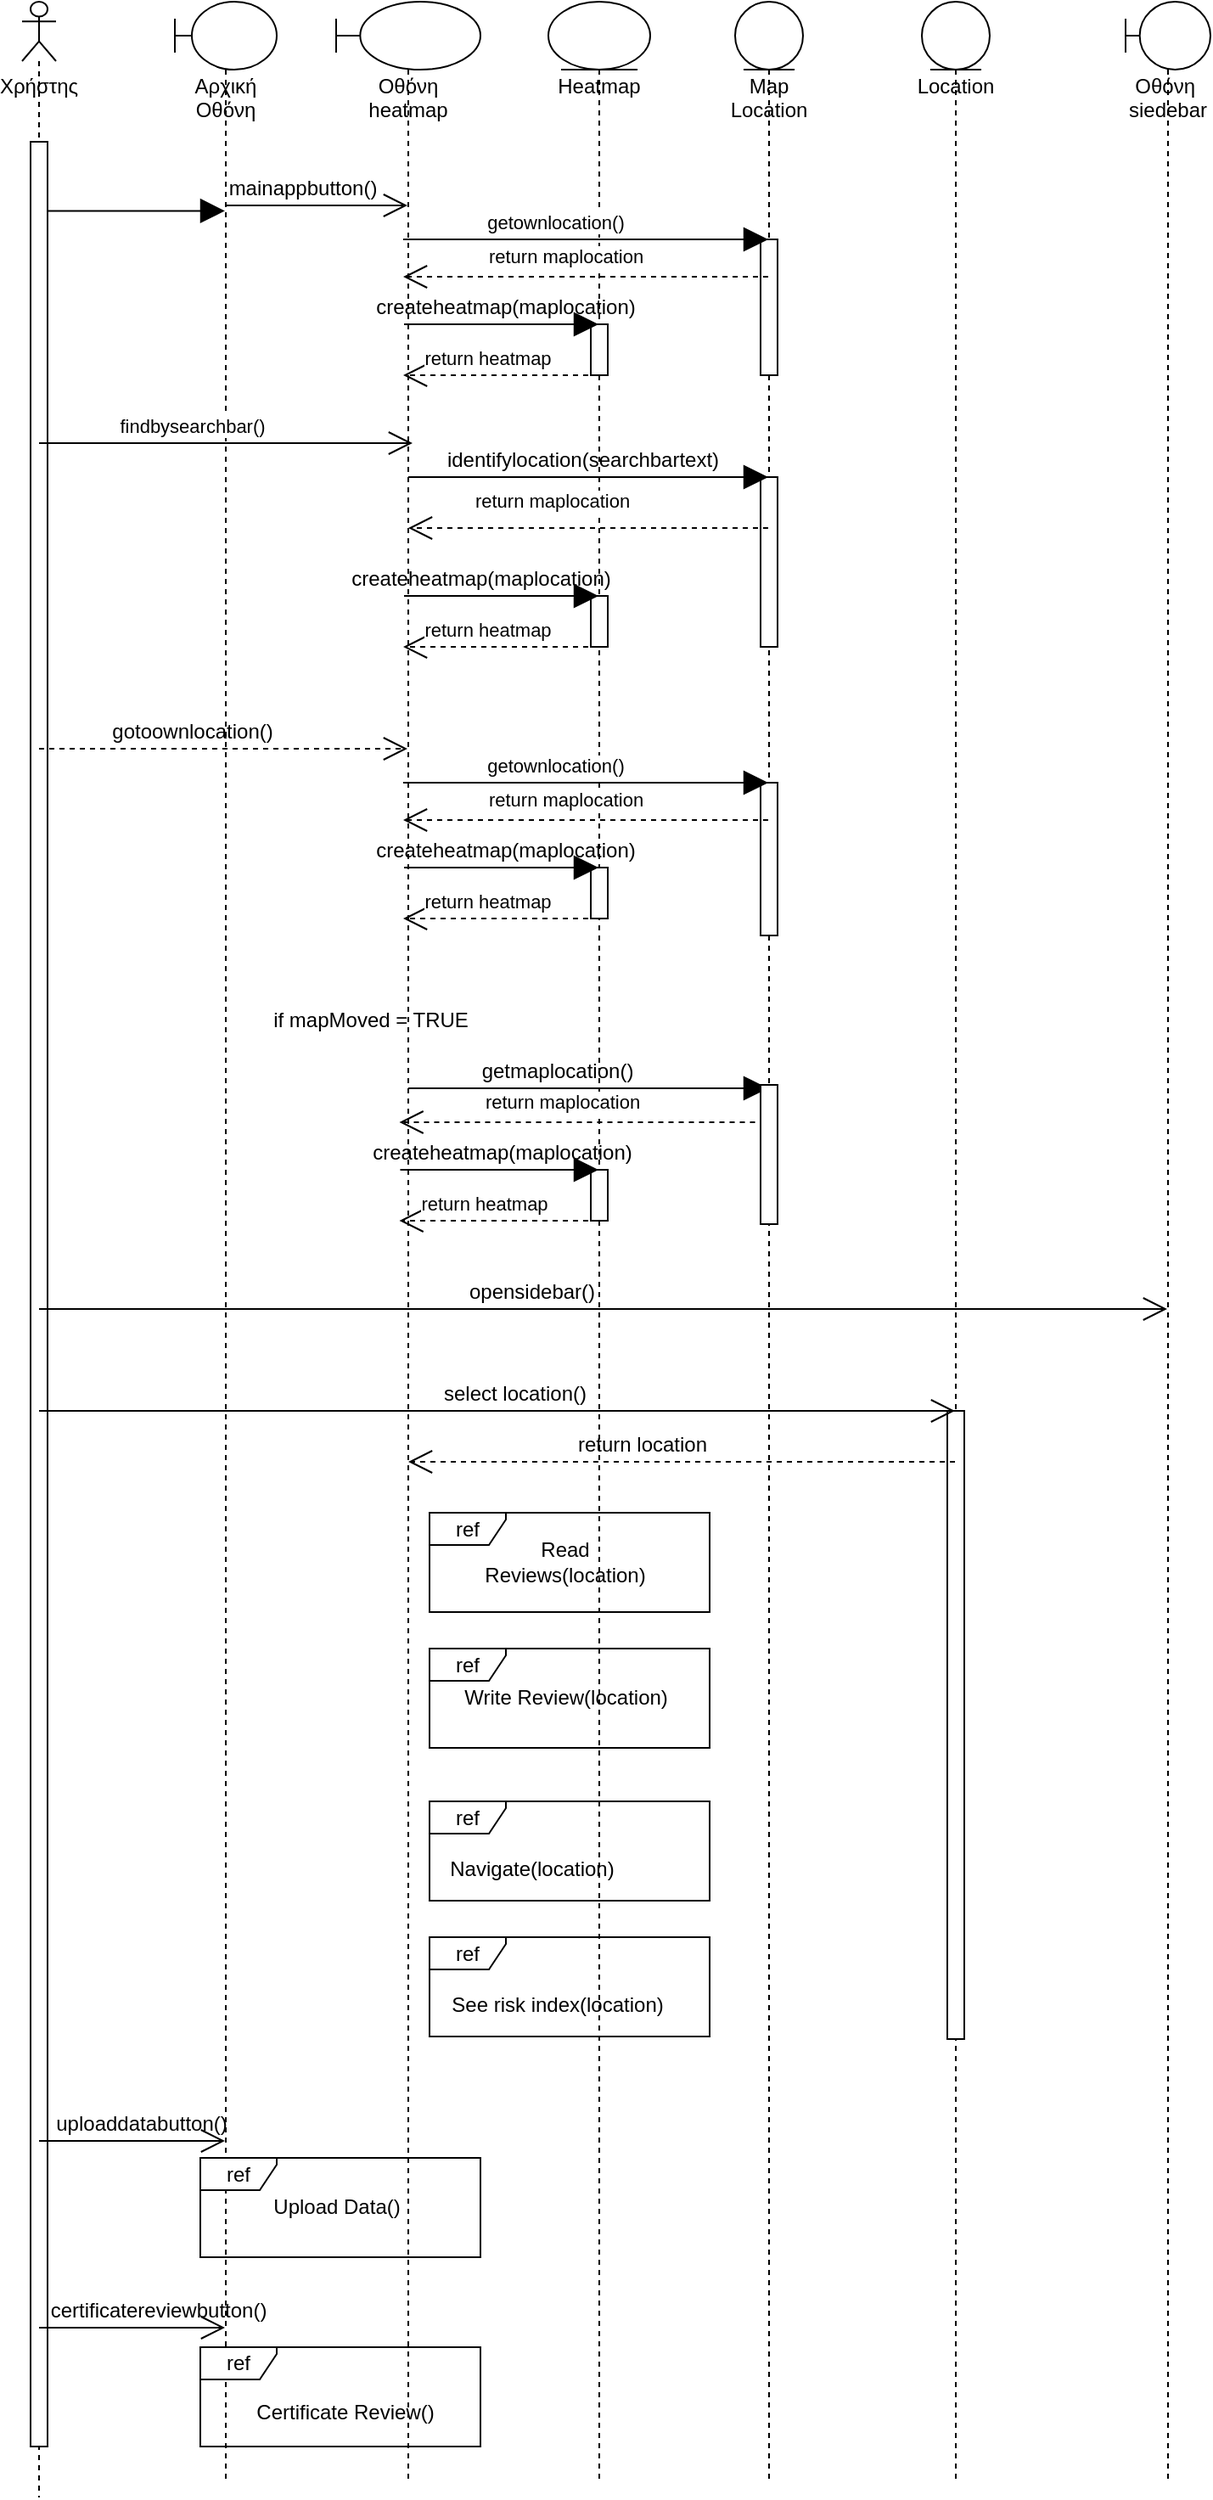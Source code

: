 <mxfile version="14.6.9" type="device"><diagram id="8qvN1NdJtSj9NhN4YR5J" name="Page-1"><mxGraphModel dx="868" dy="479" grid="1" gridSize="10" guides="1" tooltips="1" connect="1" arrows="1" fold="1" page="1" pageScale="1" pageWidth="1169" pageHeight="827" math="0" shadow="0"><root><mxCell id="0"/><mxCell id="1" parent="0"/><mxCell id="XR1-gn8QAT7jHDTC3Di5-2" value="Χρήστης" style="shape=umlLifeline;participant=umlActor;perimeter=lifelinePerimeter;whiteSpace=wrap;html=1;container=1;collapsible=0;recursiveResize=0;verticalAlign=top;spacingTop=36;outlineConnect=0;size=35;" vertex="1" parent="1"><mxGeometry x="70" y="120" width="20" height="1470" as="geometry"/></mxCell><mxCell id="XR1-gn8QAT7jHDTC3Di5-4" value="" style="html=1;points=[];perimeter=orthogonalPerimeter;" vertex="1" parent="XR1-gn8QAT7jHDTC3Di5-2"><mxGeometry x="5" y="82.5" width="10" height="1357.5" as="geometry"/></mxCell><mxCell id="XR1-gn8QAT7jHDTC3Di5-5" value="Αρχική Οθόνη" style="shape=umlLifeline;participant=umlBoundary;perimeter=lifelinePerimeter;whiteSpace=wrap;html=1;container=1;collapsible=0;recursiveResize=0;verticalAlign=top;spacingTop=36;outlineConnect=0;" vertex="1" parent="1"><mxGeometry x="160" y="120" width="60" height="1460" as="geometry"/></mxCell><mxCell id="XR1-gn8QAT7jHDTC3Di5-6" value="Οθόνη heatmap" style="shape=umlLifeline;participant=umlBoundary;perimeter=lifelinePerimeter;whiteSpace=wrap;html=1;container=1;collapsible=0;recursiveResize=0;verticalAlign=top;spacingTop=36;outlineConnect=0;" vertex="1" parent="1"><mxGeometry x="255" y="120" width="85" height="1460" as="geometry"/></mxCell><mxCell id="XR1-gn8QAT7jHDTC3Di5-100" value="ref" style="shape=umlFrame;whiteSpace=wrap;html=1;width=45;height=19;" vertex="1" parent="XR1-gn8QAT7jHDTC3Di5-6"><mxGeometry x="-80" y="1270" width="165" height="58.5" as="geometry"/></mxCell><mxCell id="XR1-gn8QAT7jHDTC3Di5-103" value="ref" style="shape=umlFrame;whiteSpace=wrap;html=1;width=45;height=19;" vertex="1" parent="XR1-gn8QAT7jHDTC3Di5-6"><mxGeometry x="-80" y="1381.5" width="165" height="58.5" as="geometry"/></mxCell><mxCell id="XR1-gn8QAT7jHDTC3Di5-10" value="Οθόνη&amp;nbsp; siedebar" style="shape=umlLifeline;participant=umlBoundary;perimeter=lifelinePerimeter;whiteSpace=wrap;html=1;container=1;collapsible=0;recursiveResize=0;verticalAlign=top;spacingTop=36;outlineConnect=0;" vertex="1" parent="1"><mxGeometry x="720" y="120" width="50" height="1460" as="geometry"/></mxCell><mxCell id="XR1-gn8QAT7jHDTC3Di5-13" value="" style="endArrow=block;endFill=1;endSize=12;html=1;exitX=1;exitY=0.03;exitDx=0;exitDy=0;exitPerimeter=0;" edge="1" parent="1" source="XR1-gn8QAT7jHDTC3Di5-4" target="XR1-gn8QAT7jHDTC3Di5-5"><mxGeometry width="160" relative="1" as="geometry"><mxPoint x="310" y="290" as="sourcePoint"/><mxPoint x="470" y="290" as="targetPoint"/></mxGeometry></mxCell><mxCell id="XR1-gn8QAT7jHDTC3Di5-14" value="" style="endArrow=open;endFill=1;endSize=12;html=1;" edge="1" parent="1" source="XR1-gn8QAT7jHDTC3Di5-5" target="XR1-gn8QAT7jHDTC3Di5-6"><mxGeometry width="160" relative="1" as="geometry"><mxPoint x="310" y="290" as="sourcePoint"/><mxPoint x="470" y="290" as="targetPoint"/><Array as="points"><mxPoint x="240" y="240"/></Array></mxGeometry></mxCell><mxCell id="XR1-gn8QAT7jHDTC3Di5-15" value="mainappbutton()" style="text;html=1;align=center;verticalAlign=middle;resizable=0;points=[];autosize=1;strokeColor=none;" vertex="1" parent="1"><mxGeometry x="180" y="220" width="110" height="20" as="geometry"/></mxCell><mxCell id="XR1-gn8QAT7jHDTC3Di5-19" value="Heatmap" style="shape=umlLifeline;participant=umlEntity;perimeter=lifelinePerimeter;whiteSpace=wrap;html=1;container=1;collapsible=0;recursiveResize=0;verticalAlign=top;spacingTop=36;outlineConnect=0;" vertex="1" parent="1"><mxGeometry x="380" y="120" width="60" height="1460" as="geometry"/></mxCell><mxCell id="XR1-gn8QAT7jHDTC3Di5-39" value="" style="html=1;points=[];perimeter=orthogonalPerimeter;" vertex="1" parent="XR1-gn8QAT7jHDTC3Di5-19"><mxGeometry x="25" y="510" width="10" height="30" as="geometry"/></mxCell><mxCell id="XR1-gn8QAT7jHDTC3Di5-61" value="getmaplocation()" style="text;html=1;align=center;verticalAlign=middle;resizable=0;points=[];autosize=1;strokeColor=none;" vertex="1" parent="XR1-gn8QAT7jHDTC3Di5-19"><mxGeometry x="-50" y="620" width="110" height="20" as="geometry"/></mxCell><mxCell id="XR1-gn8QAT7jHDTC3Di5-62" value="" style="html=1;points=[];perimeter=orthogonalPerimeter;" vertex="1" parent="XR1-gn8QAT7jHDTC3Di5-19"><mxGeometry x="25" y="190" width="10" height="30" as="geometry"/></mxCell><mxCell id="XR1-gn8QAT7jHDTC3Di5-49" value="" style="html=1;points=[];perimeter=orthogonalPerimeter;" vertex="1" parent="XR1-gn8QAT7jHDTC3Di5-19"><mxGeometry x="25" y="350" width="10" height="30" as="geometry"/></mxCell><mxCell id="XR1-gn8QAT7jHDTC3Di5-73" value="" style="html=1;points=[];perimeter=orthogonalPerimeter;" vertex="1" parent="XR1-gn8QAT7jHDTC3Di5-19"><mxGeometry x="25" y="688" width="10" height="30" as="geometry"/></mxCell><mxCell id="XR1-gn8QAT7jHDTC3Di5-20" value="Map Location" style="shape=umlLifeline;participant=umlEntity;perimeter=lifelinePerimeter;whiteSpace=wrap;html=1;container=1;collapsible=0;recursiveResize=0;verticalAlign=top;spacingTop=36;outlineConnect=0;" vertex="1" parent="1"><mxGeometry x="490" y="120" width="40" height="1460" as="geometry"/></mxCell><mxCell id="XR1-gn8QAT7jHDTC3Di5-31" value="" style="html=1;points=[];perimeter=orthogonalPerimeter;" vertex="1" parent="XR1-gn8QAT7jHDTC3Di5-20"><mxGeometry x="15" y="460" width="10" height="90" as="geometry"/></mxCell><mxCell id="XR1-gn8QAT7jHDTC3Di5-48" value="" style="html=1;points=[];perimeter=orthogonalPerimeter;" vertex="1" parent="XR1-gn8QAT7jHDTC3Di5-20"><mxGeometry x="15" y="280" width="10" height="100" as="geometry"/></mxCell><mxCell id="XR1-gn8QAT7jHDTC3Di5-21" value="Location" style="shape=umlLifeline;participant=umlEntity;perimeter=lifelinePerimeter;whiteSpace=wrap;html=1;container=1;collapsible=0;recursiveResize=0;verticalAlign=top;spacingTop=36;outlineConnect=0;" vertex="1" parent="1"><mxGeometry x="600" y="120" width="40" height="1460" as="geometry"/></mxCell><mxCell id="XR1-gn8QAT7jHDTC3Di5-91" value="" style="html=1;points=[];perimeter=orthogonalPerimeter;" vertex="1" parent="XR1-gn8QAT7jHDTC3Di5-21"><mxGeometry x="15" y="830" width="10" height="370" as="geometry"/></mxCell><mxCell id="XR1-gn8QAT7jHDTC3Di5-29" value="" style="endArrow=block;endFill=1;endSize=12;html=1;" edge="1" parent="1"><mxGeometry width="160" relative="1" as="geometry"><mxPoint x="294.5" y="580" as="sourcePoint"/><mxPoint x="509.5" y="580" as="targetPoint"/><Array as="points"><mxPoint x="350" y="580"/></Array></mxGeometry></mxCell><mxCell id="XR1-gn8QAT7jHDTC3Di5-30" value="getownlocation()" style="edgeLabel;html=1;align=center;verticalAlign=middle;resizable=0;points=[];" vertex="1" connectable="0" parent="XR1-gn8QAT7jHDTC3Di5-29"><mxGeometry x="-0.171" y="-2" relative="1" as="geometry"><mxPoint y="-12" as="offset"/></mxGeometry></mxCell><mxCell id="XR1-gn8QAT7jHDTC3Di5-32" value="" style="endArrow=open;endFill=1;endSize=12;html=1;dashed=1;" edge="1" parent="1" source="XR1-gn8QAT7jHDTC3Di5-20"><mxGeometry width="160" relative="1" as="geometry"><mxPoint x="360" y="640" as="sourcePoint"/><mxPoint x="294.5" y="602" as="targetPoint"/></mxGeometry></mxCell><mxCell id="XR1-gn8QAT7jHDTC3Di5-33" value="return maplocation" style="edgeLabel;html=1;align=center;verticalAlign=middle;resizable=0;points=[];" vertex="1" connectable="0" parent="XR1-gn8QAT7jHDTC3Di5-32"><mxGeometry x="-0.378" y="-2" relative="1" as="geometry"><mxPoint x="-53" y="-10" as="offset"/></mxGeometry></mxCell><mxCell id="XR1-gn8QAT7jHDTC3Di5-34" value="" style="endArrow=block;endFill=1;endSize=12;html=1;" edge="1" parent="1" target="XR1-gn8QAT7jHDTC3Di5-19"><mxGeometry width="160" relative="1" as="geometry"><mxPoint x="295" y="630" as="sourcePoint"/><mxPoint x="400" y="630" as="targetPoint"/><Array as="points"><mxPoint x="350" y="630"/><mxPoint x="380" y="630"/></Array></mxGeometry></mxCell><mxCell id="XR1-gn8QAT7jHDTC3Di5-37" value="createheatmap(maplocation)" style="text;html=1;strokeColor=none;fillColor=none;align=center;verticalAlign=middle;whiteSpace=wrap;" vertex="1" parent="1"><mxGeometry x="330" y="610" width="50" height="20" as="geometry"/></mxCell><mxCell id="XR1-gn8QAT7jHDTC3Di5-38" value="" style="endArrow=open;endFill=1;endSize=12;html=1;dashed=1;" edge="1" parent="1" source="XR1-gn8QAT7jHDTC3Di5-19"><mxGeometry width="160" relative="1" as="geometry"><mxPoint x="399.5" y="660" as="sourcePoint"/><mxPoint x="294.5" y="660" as="targetPoint"/><Array as="points"><mxPoint x="350" y="660"/></Array></mxGeometry></mxCell><mxCell id="XR1-gn8QAT7jHDTC3Di5-40" value="return heatmap" style="edgeLabel;html=1;align=center;verticalAlign=middle;resizable=0;points=[];" vertex="1" connectable="0" parent="XR1-gn8QAT7jHDTC3Di5-38"><mxGeometry x="0.286" y="4" relative="1" as="geometry"><mxPoint x="8" y="-14" as="offset"/></mxGeometry></mxCell><mxCell id="XR1-gn8QAT7jHDTC3Di5-41" value="" style="endArrow=open;endFill=1;endSize=12;html=1;" edge="1" parent="1"><mxGeometry width="160" relative="1" as="geometry"><mxPoint x="80" y="380" as="sourcePoint"/><mxPoint x="300" y="380" as="targetPoint"/><Array as="points"><mxPoint x="250" y="380"/></Array></mxGeometry></mxCell><mxCell id="XR1-gn8QAT7jHDTC3Di5-42" value="findbysearchbar()" style="edgeLabel;html=1;align=center;verticalAlign=middle;resizable=0;points=[];" vertex="1" connectable="0" parent="XR1-gn8QAT7jHDTC3Di5-41"><mxGeometry x="-0.345" y="-4" relative="1" as="geometry"><mxPoint x="18" y="-14" as="offset"/></mxGeometry></mxCell><mxCell id="XR1-gn8QAT7jHDTC3Di5-44" value="" style="endArrow=block;endFill=1;endSize=12;html=1;" edge="1" parent="1" source="XR1-gn8QAT7jHDTC3Di5-6" target="XR1-gn8QAT7jHDTC3Di5-20"><mxGeometry width="160" relative="1" as="geometry"><mxPoint x="360" y="380" as="sourcePoint"/><mxPoint x="510" y="380" as="targetPoint"/><Array as="points"><mxPoint x="370" y="400"/><mxPoint x="420" y="400"/><mxPoint x="470" y="400"/></Array></mxGeometry></mxCell><mxCell id="XR1-gn8QAT7jHDTC3Di5-45" value="identifylocation(searchbartext)" style="text;html=1;align=center;verticalAlign=middle;resizable=0;points=[];autosize=1;strokeColor=none;" vertex="1" parent="1"><mxGeometry x="310" y="380" width="180" height="20" as="geometry"/></mxCell><mxCell id="XR1-gn8QAT7jHDTC3Di5-46" value="" style="endArrow=open;endFill=1;endSize=12;html=1;dashed=1;" edge="1" parent="1" source="XR1-gn8QAT7jHDTC3Di5-20" target="XR1-gn8QAT7jHDTC3Di5-6"><mxGeometry width="160" relative="1" as="geometry"><mxPoint x="360" y="380" as="sourcePoint"/><mxPoint x="520" y="380" as="targetPoint"/><Array as="points"><mxPoint x="430" y="430"/><mxPoint x="370" y="430"/></Array></mxGeometry></mxCell><mxCell id="XR1-gn8QAT7jHDTC3Di5-47" value="return maplocation" style="edgeLabel;html=1;align=center;verticalAlign=middle;resizable=0;points=[];" vertex="1" connectable="0" parent="XR1-gn8QAT7jHDTC3Di5-46"><mxGeometry x="0.177" relative="1" as="geometry"><mxPoint x="-3" y="-16" as="offset"/></mxGeometry></mxCell><mxCell id="XR1-gn8QAT7jHDTC3Di5-50" value="" style="endArrow=block;endFill=1;endSize=12;html=1;" edge="1" parent="1" target="XR1-gn8QAT7jHDTC3Di5-19"><mxGeometry width="160" relative="1" as="geometry"><mxPoint x="295" y="470" as="sourcePoint"/><mxPoint x="400" y="470" as="targetPoint"/><Array as="points"><mxPoint x="350" y="470"/><mxPoint x="380" y="470"/></Array></mxGeometry></mxCell><mxCell id="XR1-gn8QAT7jHDTC3Di5-51" value="" style="endArrow=open;endFill=1;endSize=12;html=1;dashed=1;" edge="1" parent="1" source="XR1-gn8QAT7jHDTC3Di5-19"><mxGeometry width="160" relative="1" as="geometry"><mxPoint x="399.5" y="500" as="sourcePoint"/><mxPoint x="294.5" y="500" as="targetPoint"/><Array as="points"><mxPoint x="350" y="500"/></Array></mxGeometry></mxCell><mxCell id="XR1-gn8QAT7jHDTC3Di5-52" value="return heatmap" style="edgeLabel;html=1;align=center;verticalAlign=middle;resizable=0;points=[];" vertex="1" connectable="0" parent="XR1-gn8QAT7jHDTC3Di5-51"><mxGeometry x="0.286" y="4" relative="1" as="geometry"><mxPoint x="8" y="-14" as="offset"/></mxGeometry></mxCell><mxCell id="XR1-gn8QAT7jHDTC3Di5-53" value="createheatmap(maplocation)" style="text;html=1;align=center;verticalAlign=middle;resizable=0;points=[];autosize=1;strokeColor=none;" vertex="1" parent="1"><mxGeometry x="255" y="450" width="170" height="20" as="geometry"/></mxCell><mxCell id="XR1-gn8QAT7jHDTC3Di5-56" value="" style="endArrow=open;endFill=1;endSize=12;html=1;dashed=1;" edge="1" parent="1" source="XR1-gn8QAT7jHDTC3Di5-2" target="XR1-gn8QAT7jHDTC3Di5-6"><mxGeometry width="160" relative="1" as="geometry"><mxPoint x="360" y="510" as="sourcePoint"/><mxPoint x="520" y="510" as="targetPoint"/><Array as="points"><mxPoint x="240" y="560"/></Array></mxGeometry></mxCell><mxCell id="XR1-gn8QAT7jHDTC3Di5-57" value="gotoownlocation()" style="text;html=1;align=center;verticalAlign=middle;resizable=0;points=[];autosize=1;strokeColor=none;" vertex="1" parent="1"><mxGeometry x="115" y="540" width="110" height="20" as="geometry"/></mxCell><mxCell id="XR1-gn8QAT7jHDTC3Di5-58" value="if mapMoved = TRUE" style="text;html=1;align=center;verticalAlign=middle;resizable=0;points=[];autosize=1;strokeColor=none;" vertex="1" parent="1"><mxGeometry x="210" y="710" width="130" height="20" as="geometry"/></mxCell><mxCell id="XR1-gn8QAT7jHDTC3Di5-60" value="" style="endArrow=block;endFill=1;endSize=12;html=1;" edge="1" parent="1" source="XR1-gn8QAT7jHDTC3Di5-6" target="XR1-gn8QAT7jHDTC3Di5-20"><mxGeometry width="160" relative="1" as="geometry"><mxPoint x="360" y="720" as="sourcePoint"/><mxPoint x="520" y="720" as="targetPoint"/><Array as="points"><mxPoint x="440" y="760"/></Array></mxGeometry></mxCell><mxCell id="XR1-gn8QAT7jHDTC3Di5-63" value="" style="html=1;points=[];perimeter=orthogonalPerimeter;" vertex="1" parent="1"><mxGeometry x="505" y="260" width="10" height="80" as="geometry"/></mxCell><mxCell id="XR1-gn8QAT7jHDTC3Di5-64" value="" style="endArrow=block;endFill=1;endSize=12;html=1;" edge="1" parent="1"><mxGeometry width="160" relative="1" as="geometry"><mxPoint x="294.5" y="260" as="sourcePoint"/><mxPoint x="509.5" y="260" as="targetPoint"/><Array as="points"><mxPoint x="350" y="260"/></Array></mxGeometry></mxCell><mxCell id="XR1-gn8QAT7jHDTC3Di5-65" value="getownlocation()" style="edgeLabel;html=1;align=center;verticalAlign=middle;resizable=0;points=[];" vertex="1" connectable="0" parent="XR1-gn8QAT7jHDTC3Di5-64"><mxGeometry x="-0.171" y="-2" relative="1" as="geometry"><mxPoint y="-12" as="offset"/></mxGeometry></mxCell><mxCell id="XR1-gn8QAT7jHDTC3Di5-66" value="" style="endArrow=open;endFill=1;endSize=12;html=1;dashed=1;" edge="1" source="XR1-gn8QAT7jHDTC3Di5-20" parent="1"><mxGeometry width="160" relative="1" as="geometry"><mxPoint x="360" y="320" as="sourcePoint"/><mxPoint x="294.5" y="282" as="targetPoint"/></mxGeometry></mxCell><mxCell id="XR1-gn8QAT7jHDTC3Di5-67" value="return maplocation" style="edgeLabel;html=1;align=center;verticalAlign=middle;resizable=0;points=[];" vertex="1" connectable="0" parent="XR1-gn8QAT7jHDTC3Di5-66"><mxGeometry x="-0.378" y="-2" relative="1" as="geometry"><mxPoint x="-53" y="-10" as="offset"/></mxGeometry></mxCell><mxCell id="XR1-gn8QAT7jHDTC3Di5-68" value="" style="endArrow=block;endFill=1;endSize=12;html=1;" edge="1" parent="1" target="XR1-gn8QAT7jHDTC3Di5-19"><mxGeometry width="160" relative="1" as="geometry"><mxPoint x="295" y="310" as="sourcePoint"/><mxPoint x="400" y="310" as="targetPoint"/><Array as="points"><mxPoint x="350" y="310"/><mxPoint x="380" y="310"/></Array></mxGeometry></mxCell><mxCell id="XR1-gn8QAT7jHDTC3Di5-69" value="createheatmap(maplocation)" style="text;html=1;strokeColor=none;fillColor=none;align=center;verticalAlign=middle;whiteSpace=wrap;" vertex="1" parent="1"><mxGeometry x="330" y="290" width="50" height="20" as="geometry"/></mxCell><mxCell id="XR1-gn8QAT7jHDTC3Di5-70" value="" style="endArrow=open;endFill=1;endSize=12;html=1;dashed=1;" edge="1" parent="1" source="XR1-gn8QAT7jHDTC3Di5-19"><mxGeometry width="160" relative="1" as="geometry"><mxPoint x="400" y="340" as="sourcePoint"/><mxPoint x="294.5" y="340" as="targetPoint"/><Array as="points"><mxPoint x="350" y="340"/></Array></mxGeometry></mxCell><mxCell id="XR1-gn8QAT7jHDTC3Di5-71" value="return heatmap" style="edgeLabel;html=1;align=center;verticalAlign=middle;resizable=0;points=[];" vertex="1" connectable="0" parent="XR1-gn8QAT7jHDTC3Di5-70"><mxGeometry x="0.286" y="4" relative="1" as="geometry"><mxPoint x="8" y="-14" as="offset"/></mxGeometry></mxCell><mxCell id="XR1-gn8QAT7jHDTC3Di5-74" value="" style="endArrow=open;endFill=1;endSize=12;html=1;exitX=0.5;exitY=1.1;exitDx=0;exitDy=0;exitPerimeter=0;dashed=1;" edge="1" parent="1"><mxGeometry width="160" relative="1" as="geometry"><mxPoint x="507.75" y="780" as="sourcePoint"/><mxPoint x="292.25" y="780" as="targetPoint"/></mxGeometry></mxCell><mxCell id="XR1-gn8QAT7jHDTC3Di5-75" value="return maplocation" style="edgeLabel;html=1;align=center;verticalAlign=middle;resizable=0;points=[];" vertex="1" connectable="0" parent="XR1-gn8QAT7jHDTC3Di5-74"><mxGeometry x="-0.378" y="-2" relative="1" as="geometry"><mxPoint x="-53" y="-10" as="offset"/></mxGeometry></mxCell><mxCell id="XR1-gn8QAT7jHDTC3Di5-76" value="" style="endArrow=block;endFill=1;endSize=12;html=1;" edge="1" parent="1" target="XR1-gn8QAT7jHDTC3Di5-19"><mxGeometry width="160" relative="1" as="geometry"><mxPoint x="292.75" y="808" as="sourcePoint"/><mxPoint x="407.25" y="808" as="targetPoint"/><Array as="points"><mxPoint x="347.75" y="808"/><mxPoint x="377.75" y="808"/></Array></mxGeometry></mxCell><mxCell id="XR1-gn8QAT7jHDTC3Di5-77" value="createheatmap(maplocation)" style="text;html=1;strokeColor=none;fillColor=none;align=center;verticalAlign=middle;whiteSpace=wrap;" vertex="1" parent="1"><mxGeometry x="327.75" y="788" width="50" height="20" as="geometry"/></mxCell><mxCell id="XR1-gn8QAT7jHDTC3Di5-78" value="" style="endArrow=open;endFill=1;endSize=12;html=1;dashed=1;" edge="1" parent="1" source="XR1-gn8QAT7jHDTC3Di5-19"><mxGeometry width="160" relative="1" as="geometry"><mxPoint x="407.25" y="838" as="sourcePoint"/><mxPoint x="292.25" y="838" as="targetPoint"/><Array as="points"><mxPoint x="347.75" y="838"/></Array></mxGeometry></mxCell><mxCell id="XR1-gn8QAT7jHDTC3Di5-79" value="return heatmap" style="edgeLabel;html=1;align=center;verticalAlign=middle;resizable=0;points=[];" vertex="1" connectable="0" parent="XR1-gn8QAT7jHDTC3Di5-78"><mxGeometry x="0.286" y="4" relative="1" as="geometry"><mxPoint x="8" y="-14" as="offset"/></mxGeometry></mxCell><mxCell id="XR1-gn8QAT7jHDTC3Di5-80" value="" style="endArrow=open;endFill=1;endSize=12;html=1;" edge="1" parent="1" source="XR1-gn8QAT7jHDTC3Di5-2" target="XR1-gn8QAT7jHDTC3Di5-10"><mxGeometry width="160" relative="1" as="geometry"><mxPoint x="360" y="880" as="sourcePoint"/><mxPoint x="520" y="880" as="targetPoint"/><Array as="points"><mxPoint x="520" y="890"/></Array></mxGeometry></mxCell><mxCell id="XR1-gn8QAT7jHDTC3Di5-81" value="opensidebar()" style="text;html=1;align=center;verticalAlign=middle;resizable=0;points=[];autosize=1;strokeColor=none;" vertex="1" parent="1"><mxGeometry x="325" y="870" width="90" height="20" as="geometry"/></mxCell><mxCell id="XR1-gn8QAT7jHDTC3Di5-82" value="" style="endArrow=open;endFill=1;endSize=12;html=1;" edge="1" parent="1" source="XR1-gn8QAT7jHDTC3Di5-2" target="XR1-gn8QAT7jHDTC3Di5-21"><mxGeometry width="160" relative="1" as="geometry"><mxPoint x="360" y="920" as="sourcePoint"/><mxPoint x="520" y="920" as="targetPoint"/><Array as="points"><mxPoint x="530" y="950"/></Array></mxGeometry></mxCell><mxCell id="XR1-gn8QAT7jHDTC3Di5-83" value="select location()" style="text;html=1;align=center;verticalAlign=middle;resizable=0;points=[];autosize=1;strokeColor=none;" vertex="1" parent="1"><mxGeometry x="310" y="930" width="100" height="20" as="geometry"/></mxCell><mxCell id="XR1-gn8QAT7jHDTC3Di5-84" value="" style="endArrow=open;endFill=1;endSize=12;html=1;dashed=1;" edge="1" parent="1" source="XR1-gn8QAT7jHDTC3Di5-21" target="XR1-gn8QAT7jHDTC3Di5-6"><mxGeometry width="160" relative="1" as="geometry"><mxPoint x="430" y="1020" as="sourcePoint"/><mxPoint x="590" y="1020" as="targetPoint"/><Array as="points"><mxPoint x="540" y="980"/></Array></mxGeometry></mxCell><mxCell id="XR1-gn8QAT7jHDTC3Di5-85" value="return location" style="text;html=1;align=center;verticalAlign=middle;resizable=0;points=[];autosize=1;strokeColor=none;" vertex="1" parent="1"><mxGeometry x="390" y="960" width="90" height="20" as="geometry"/></mxCell><mxCell id="XR1-gn8QAT7jHDTC3Di5-87" value="Read Reviews(location)" style="text;html=1;strokeColor=none;fillColor=none;align=center;verticalAlign=middle;whiteSpace=wrap;rounded=0;" vertex="1" parent="1"><mxGeometry x="345" y="1019.25" width="90" height="40" as="geometry"/></mxCell><mxCell id="XR1-gn8QAT7jHDTC3Di5-86" value="ref" style="shape=umlFrame;whiteSpace=wrap;html=1;width=45;height=19;" vertex="1" parent="1"><mxGeometry x="310" y="1010" width="165" height="58.5" as="geometry"/></mxCell><mxCell id="XR1-gn8QAT7jHDTC3Di5-88" value="ref" style="shape=umlFrame;whiteSpace=wrap;html=1;width=45;height=19;" vertex="1" parent="1"><mxGeometry x="310" y="1090" width="165" height="58.5" as="geometry"/></mxCell><mxCell id="XR1-gn8QAT7jHDTC3Di5-89" value="ref" style="shape=umlFrame;whiteSpace=wrap;html=1;width=45;height=19;" vertex="1" parent="1"><mxGeometry x="310" y="1180" width="165" height="58.5" as="geometry"/></mxCell><mxCell id="XR1-gn8QAT7jHDTC3Di5-90" value="ref" style="shape=umlFrame;whiteSpace=wrap;html=1;width=45;height=19;" vertex="1" parent="1"><mxGeometry x="310" y="1260" width="165" height="58.5" as="geometry"/></mxCell><mxCell id="XR1-gn8QAT7jHDTC3Di5-92" value="" style="html=1;points=[];perimeter=orthogonalPerimeter;" vertex="1" parent="1"><mxGeometry x="505" y="758" width="10" height="82" as="geometry"/></mxCell><mxCell id="XR1-gn8QAT7jHDTC3Di5-93" value="Write Review(location)" style="text;html=1;align=center;verticalAlign=middle;resizable=0;points=[];autosize=1;strokeColor=none;" vertex="1" parent="1"><mxGeometry x="320" y="1109.25" width="140" height="20" as="geometry"/></mxCell><mxCell id="XR1-gn8QAT7jHDTC3Di5-94" value="Navigate(location)" style="text;html=1;align=center;verticalAlign=middle;resizable=0;points=[];autosize=1;strokeColor=none;" vertex="1" parent="1"><mxGeometry x="315" y="1210" width="110" height="20" as="geometry"/></mxCell><mxCell id="XR1-gn8QAT7jHDTC3Di5-96" value="See risk index(location)" style="text;html=1;align=center;verticalAlign=middle;resizable=0;points=[];autosize=1;strokeColor=none;" vertex="1" parent="1"><mxGeometry x="315" y="1290" width="140" height="20" as="geometry"/></mxCell><mxCell id="XR1-gn8QAT7jHDTC3Di5-97" value="" style="endArrow=open;endFill=1;endSize=12;html=1;" edge="1" parent="1" source="XR1-gn8QAT7jHDTC3Di5-2" target="XR1-gn8QAT7jHDTC3Di5-5"><mxGeometry width="160" relative="1" as="geometry"><mxPoint x="360" y="1410" as="sourcePoint"/><mxPoint x="520" y="1410" as="targetPoint"/><Array as="points"><mxPoint x="170" y="1380"/></Array></mxGeometry></mxCell><mxCell id="XR1-gn8QAT7jHDTC3Di5-98" value="uploaddatabutton()" style="text;html=1;align=center;verticalAlign=middle;resizable=0;points=[];autosize=1;strokeColor=none;" vertex="1" parent="1"><mxGeometry x="80" y="1360" width="120" height="20" as="geometry"/></mxCell><mxCell id="XR1-gn8QAT7jHDTC3Di5-101" value="" style="endArrow=open;endFill=1;endSize=12;html=1;" edge="1" parent="1" source="XR1-gn8QAT7jHDTC3Di5-2" target="XR1-gn8QAT7jHDTC3Di5-5"><mxGeometry width="160" relative="1" as="geometry"><mxPoint x="360" y="1500" as="sourcePoint"/><mxPoint x="520" y="1500" as="targetPoint"/><Array as="points"><mxPoint x="180" y="1490"/></Array></mxGeometry></mxCell><mxCell id="XR1-gn8QAT7jHDTC3Di5-102" value="certificatereviewbutton()" style="text;html=1;align=center;verticalAlign=middle;resizable=0;points=[];autosize=1;strokeColor=none;" vertex="1" parent="1"><mxGeometry x="80" y="1470" width="140" height="20" as="geometry"/></mxCell><mxCell id="XR1-gn8QAT7jHDTC3Di5-104" value="Upload Data()" style="text;html=1;align=center;verticalAlign=middle;resizable=0;points=[];autosize=1;strokeColor=none;" vertex="1" parent="1"><mxGeometry x="210" y="1409.25" width="90" height="20" as="geometry"/></mxCell><mxCell id="XR1-gn8QAT7jHDTC3Di5-105" value="Certificate Review()" style="text;html=1;align=center;verticalAlign=middle;resizable=0;points=[];autosize=1;strokeColor=none;" vertex="1" parent="1"><mxGeometry x="200" y="1530" width="120" height="20" as="geometry"/></mxCell></root></mxGraphModel></diagram></mxfile>